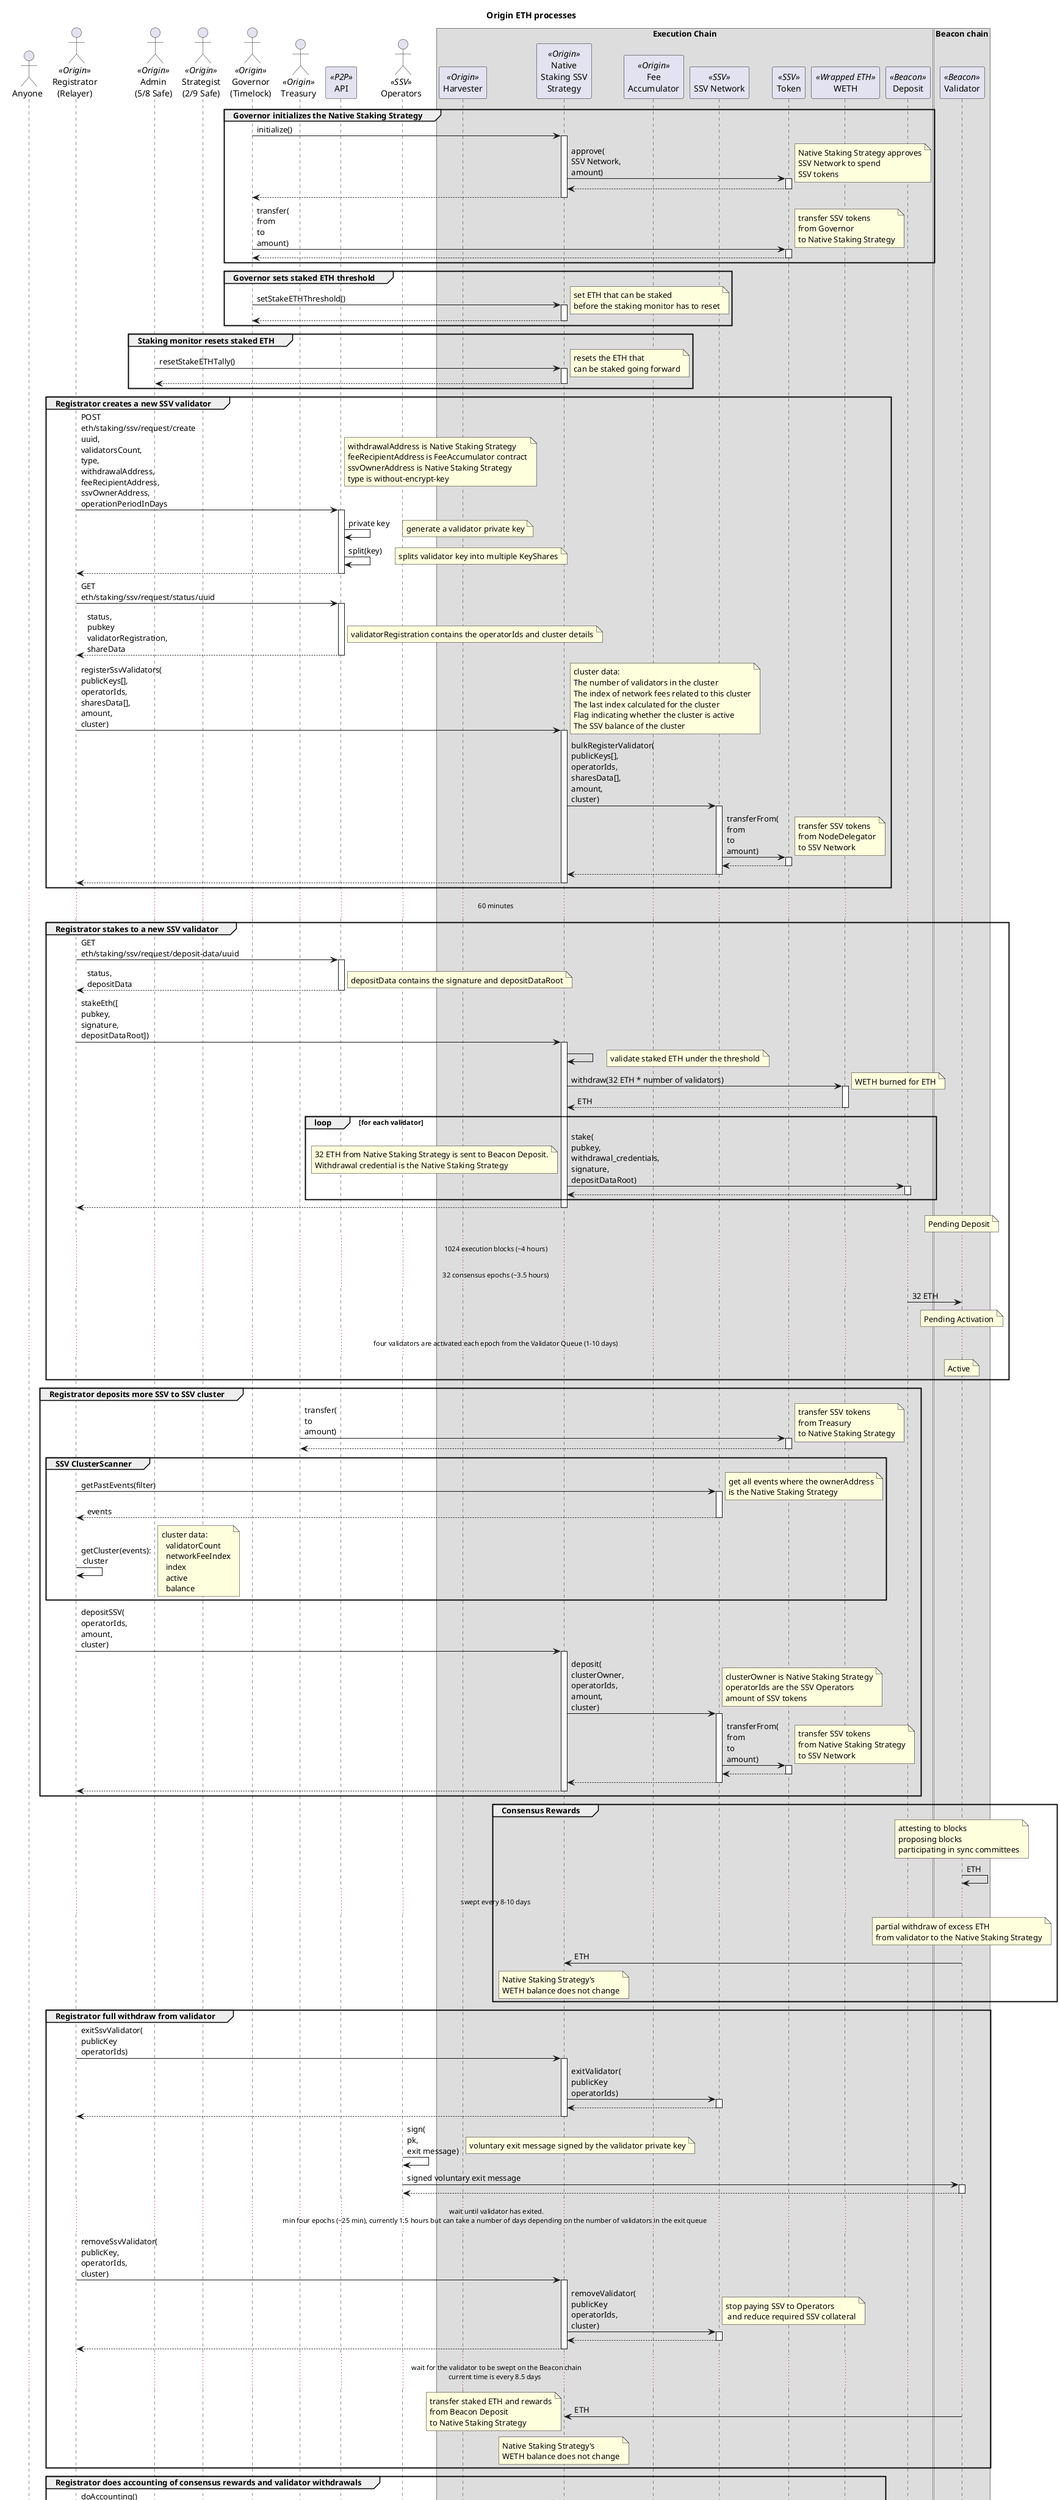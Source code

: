@startuml

skinparam tabSize 2
hide footbox

title "Origin ETH processes"

actor "Anyone" as sender
actor "Registrator\n(Relayer)" as reg <<Origin>>
actor "Admin\n(5/8 Safe)" as admin <<Origin>>
actor "Strategist\n(2/9 Safe)" as strategist <<Origin>>
actor "Governor\n(Timelock)" as gov <<Origin>>
actor "Treasury" as treasury <<Origin>>
participant "API" as api <<P2P>>
actor "Operators" as ssvOp <<SSV>>

box "Execution Chain"
participant "Harvester" as harv <<Origin>>
participant "Native\nStaking SSV\nStrategy" as nativeStrat <<Origin>>
participant "Fee\nAccumulator" as feeAccum <<Origin>>
participant "SSV Network" as ssvNet <<SSV>>
participant "Token" as ssv <<SSV>>
participant "WETH" as weth <<Wrapped ETH>>
participant "Deposit" as dep <<Beacon>>
end box

box "Beacon chain"
participant "Validator" as val <<Beacon>>
end box

group Governor initializes the Native Staking Strategy

gov -> nativeStrat : initialize()
activate nativeStrat
nativeStrat -> ssv : approve(\nSSV Network,\namount)
activate ssv
note right : Native Staking Strategy approves\nSSV Network to spend\nSSV tokens
return
' nativeStrat -> ssvNet : setFeeRecipientAddress(\nrecipient)
' activate ssvNet
' note right : NodeDelegator set as the fee recipient
' return
return

gov -> ssv : transfer(\nfrom\nto\namount)
activate ssv
note right : transfer SSV tokens\nfrom Governor\nto Native Staking Strategy
return

end group

group Governor sets staked ETH threshold

gov -> nativeStrat : setStakeETHThreshold()
activate nativeStrat
note right: set ETH that can be staked\nbefore the staking monitor has to reset
return

end group

group Staking monitor resets staked ETH

admin -> nativeStrat : resetStakeETHTally()
activate nativeStrat
note right: resets the ETH that\ncan be staked going forward
return

end group

group Registrator creates a new SSV validator

reg -> api: POST\neth/staking/ssv/request/create\nuuid,\nvalidatorsCount,\ntype,\nwithdrawalAddress,\nfeeRecipientAddress,\nssvOwnerAddress,\noperationPeriodInDays
activate api
note right
withdrawalAddress is Native Staking Strategy
feeRecipientAddress is FeeAccumulator contract
ssvOwnerAddress is Native Staking Strategy
type is without-encrypt-key
end note
api -> api: private key
note right : generate a validator private key
api -> api: split(key)
note right : splits validator key into multiple KeyShares
return

reg -> api: GET\neth/staking/ssv/request/status/uuid
activate api
return status,\npubkey\nvalidatorRegistration,\nshareData
note right : validatorRegistration contains the operatorIds and cluster details

reg -> nativeStrat : registerSsvValidators(\npublicKeys[],\noperatorIds,\nsharesData[],\namount,\ncluster)
activate nativeStrat
note right
cluster data:
The number of validators in the cluster
The index of network fees related to this cluster
The last index calculated for the cluster
Flag indicating whether the cluster is active
The SSV balance of the cluster
end note
nativeStrat -> ssvNet : bulkRegisterValidator(\npublicKeys[],\noperatorIds,\nsharesData[],\namount,\ncluster)
activate ssvNet
ssvNet -> ssv : transferFrom(\nfrom\nto\namount)
activate ssv
note right: transfer SSV tokens\nfrom NodeDelegator\nto SSV Network
return
return
return

end group

... 60 minutes ...

group Registrator stakes to a new SSV validator

reg -> api: GET\neth/staking/ssv/request/deposit-data/uuid
activate api
return status,\ndepositData
note right : depositData contains the signature and depositDataRoot

reg -> nativeStrat : stakeEth([\npubkey,\nsignature,\ndepositDataRoot])
activate nativeStrat
nativeStrat -> nativeStrat
note right : validate staked ETH under the threshold
nativeStrat -> weth : withdraw(32 ETH * number of validators)
activate weth
note right : WETH burned for ETH
return ETH

loop for each validator

nativeStrat -> dep : stake(\npubkey,\nwithdrawal_credentials,\nsignature,\ndepositDataRoot)
activate dep
note left
32 ETH from Native Staking Strategy is sent to Beacon Deposit.
Withdrawal credential is the Native Staking Strategy
end note
return
end
return

note over val : Pending Deposit

... 1024 execution blocks (~4 hours) ...
... 32 consensus epochs (~3.5 hours) ...

dep -> val : 32 ETH

note over val : Pending Activation

... four validators are activated each epoch from the Validator Queue (1-10 days) ...

note over val : Active

end group


group Registrator deposits more SSV to SSV cluster

treasury -> ssv : transfer(\nto\namount)
activate ssv
note right : transfer SSV tokens\nfrom Treasury\nto Native Staking Strategy
return

group SSV ClusterScanner
reg -> ssvNet : getPastEvents(filter)
activate ssvNet
note right : get all events where the ownerAddress\nis the Native Staking Strategy
return events

reg -> reg : getCluster(events):\n cluster
note right
cluster data:
  validatorCount
  networkFeeIndex
  index
  active
  balance
end note
end group

reg -> nativeStrat : depositSSV(\noperatorIds,\namount,\ncluster)
activate nativeStrat
nativeStrat -> ssvNet : deposit(\nclusterOwner,\noperatorIds,\namount,\ncluster)
activate ssvNet
note right
clusterOwner is Native Staking Strategy
operatorIds are the SSV Operators
amount of SSV tokens
end note
ssvNet -> ssv : transferFrom(\nfrom\nto\namount)
activate ssv
note right: transfer SSV tokens\nfrom Native Staking Strategy\nto SSV Network
return
return
return
end group

group Consensus Rewards

note over val
attesting to blocks
proposing blocks
participating in sync committees
end note
val -> val : ETH

... swept every 8-10 days ...

note over val : partial withdraw of excess ETH\nfrom validator to the Native Staking Strategy
val -> nativeStrat : ETH

note over nativeStrat : Native Staking Strategy's\nWETH balance does not change

end group

group Registrator full withdraw from validator

reg -> nativeStrat : exitSsvValidator(\npublicKey\noperatorIds)
activate nativeStrat
nativeStrat -> ssvNet : exitValidator(\npublicKey\noperatorIds)
activate ssvNet
return
return

ssvOp -> ssvOp : sign(\npk,\nexit message)
note right : voluntary exit message signed by the validator private key
ssvOp -> val : signed voluntary exit message
activate val
return

... wait until validator has exited.\nmin four epochs (~25 min), currently 1.5 hours but can take a number of days depending on the number of validators in the exit queue ...

reg -> nativeStrat : removeSsvValidator(\npublicKey,\noperatorIds,\ncluster)
activate nativeStrat
nativeStrat -> ssvNet : removeValidator(\npublicKey\noperatorIds,\ncluster)
activate ssvNet
note right : stop paying SSV to Operators\n and reduce required SSV collateral
return
return

... wait for the validator to be swept on the Beacon chain\ncurrent time is every 8.5 days ...

val -> nativeStrat : ETH
note left : transfer staked ETH and rewards\nfrom Beacon Deposit\nto Native Staking Strategy

note over nativeStrat : Native Staking Strategy's\nWETH balance does not change

end group

group Registrator does accounting of consensus rewards and validator withdrawals

reg -> nativeStrat : doAccounting()
activate nativeStrat

note over nativeStrat
ETH received since last accounting = current ETH balance - previous consensus rewards
validator withdrawals = ETH received / 32 ETH
end note

nativeStrat -> weth : deposit(\nwithdrawn ETH)
activate weth
note left : convert ETH from full withdrawals to WETH
return

nativeStrat -> weth : transfer(\nvault,\nwithdrawn ETH)
activate weth
note left : transfer withdrawn WETH\nfrom Native Staking Strategy\nto OETH Vault
return

note over nativeStrat
Add remaining ETH to consensus rewards.
ETH from consensus rewards stays in the Native Staking Strategy.
end note

return accounting valid flag

end group

group Execution Rewards

sender -> feeAccum : ETH
note right : tx fees and MEV rewards

note over nativeStrat : Native Staking Strategy's\nWETH balance does not change

end group

group Harvester collects ETH rewards

sender -> harv : harvestAndSwap(\nstrtaegy)
activate harv
harv -> nativeStrat : collectRewardTokens()
activate nativeStrat

nativeStrat -> feeAccum : collect()
activate feeAccum
feeAccum -> nativeStrat : ETH
note right : send all execution rewards in the FeeAccumulator\nto the Native Staking Stragegy
return execution rewards

note over nativeStrat : total rewards = execution rewards + consensus rewards

note over nativeStrat : reset consensus rewards to zero

nativeStrat -> weth : deposit(\ntotal rewards)
activate weth
note left : convert ETH rewards to WETH
return

nativeStrat -> weth : transfer(\nHarvester,\ntotal ETH rewards)
activate weth
note left : transfer rewards as WETH\nfrom Native Staking Strategy\nto Harvester
return

return
return

end group


group Strategist pauses Native Staking Strategy

strategist -> nativeStrat : pause()
activate nativeStrat
return

end group

group Strategist unpauses Native Staking Strategy

strategist -> nativeStrat : manuallyFixAccounting(0, 0, 0)
activate nativeStrat
note right : params _validatorsDelta, _consensusRewardsDelta\nand _ethToVaultAmount all set to zero
nativeStrat -> nativeStrat
note right : unpause
return

end group

@enduml